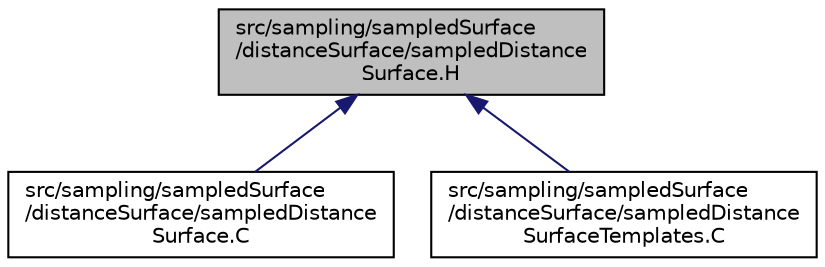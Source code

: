 digraph "src/sampling/sampledSurface/distanceSurface/sampledDistanceSurface.H"
{
  bgcolor="transparent";
  edge [fontname="Helvetica",fontsize="10",labelfontname="Helvetica",labelfontsize="10"];
  node [fontname="Helvetica",fontsize="10",shape=record];
  Node1 [label="src/sampling/sampledSurface\l/distanceSurface/sampledDistance\lSurface.H",height=0.2,width=0.4,color="black", fillcolor="grey75", style="filled" fontcolor="black"];
  Node1 -> Node2 [dir="back",color="midnightblue",fontsize="10",style="solid",fontname="Helvetica"];
  Node2 [label="src/sampling/sampledSurface\l/distanceSurface/sampledDistance\lSurface.C",height=0.2,width=0.4,color="black",URL="$sampledDistanceSurface_8C.html"];
  Node1 -> Node3 [dir="back",color="midnightblue",fontsize="10",style="solid",fontname="Helvetica"];
  Node3 [label="src/sampling/sampledSurface\l/distanceSurface/sampledDistance\lSurfaceTemplates.C",height=0.2,width=0.4,color="black",URL="$sampledDistanceSurfaceTemplates_8C.html"];
}
